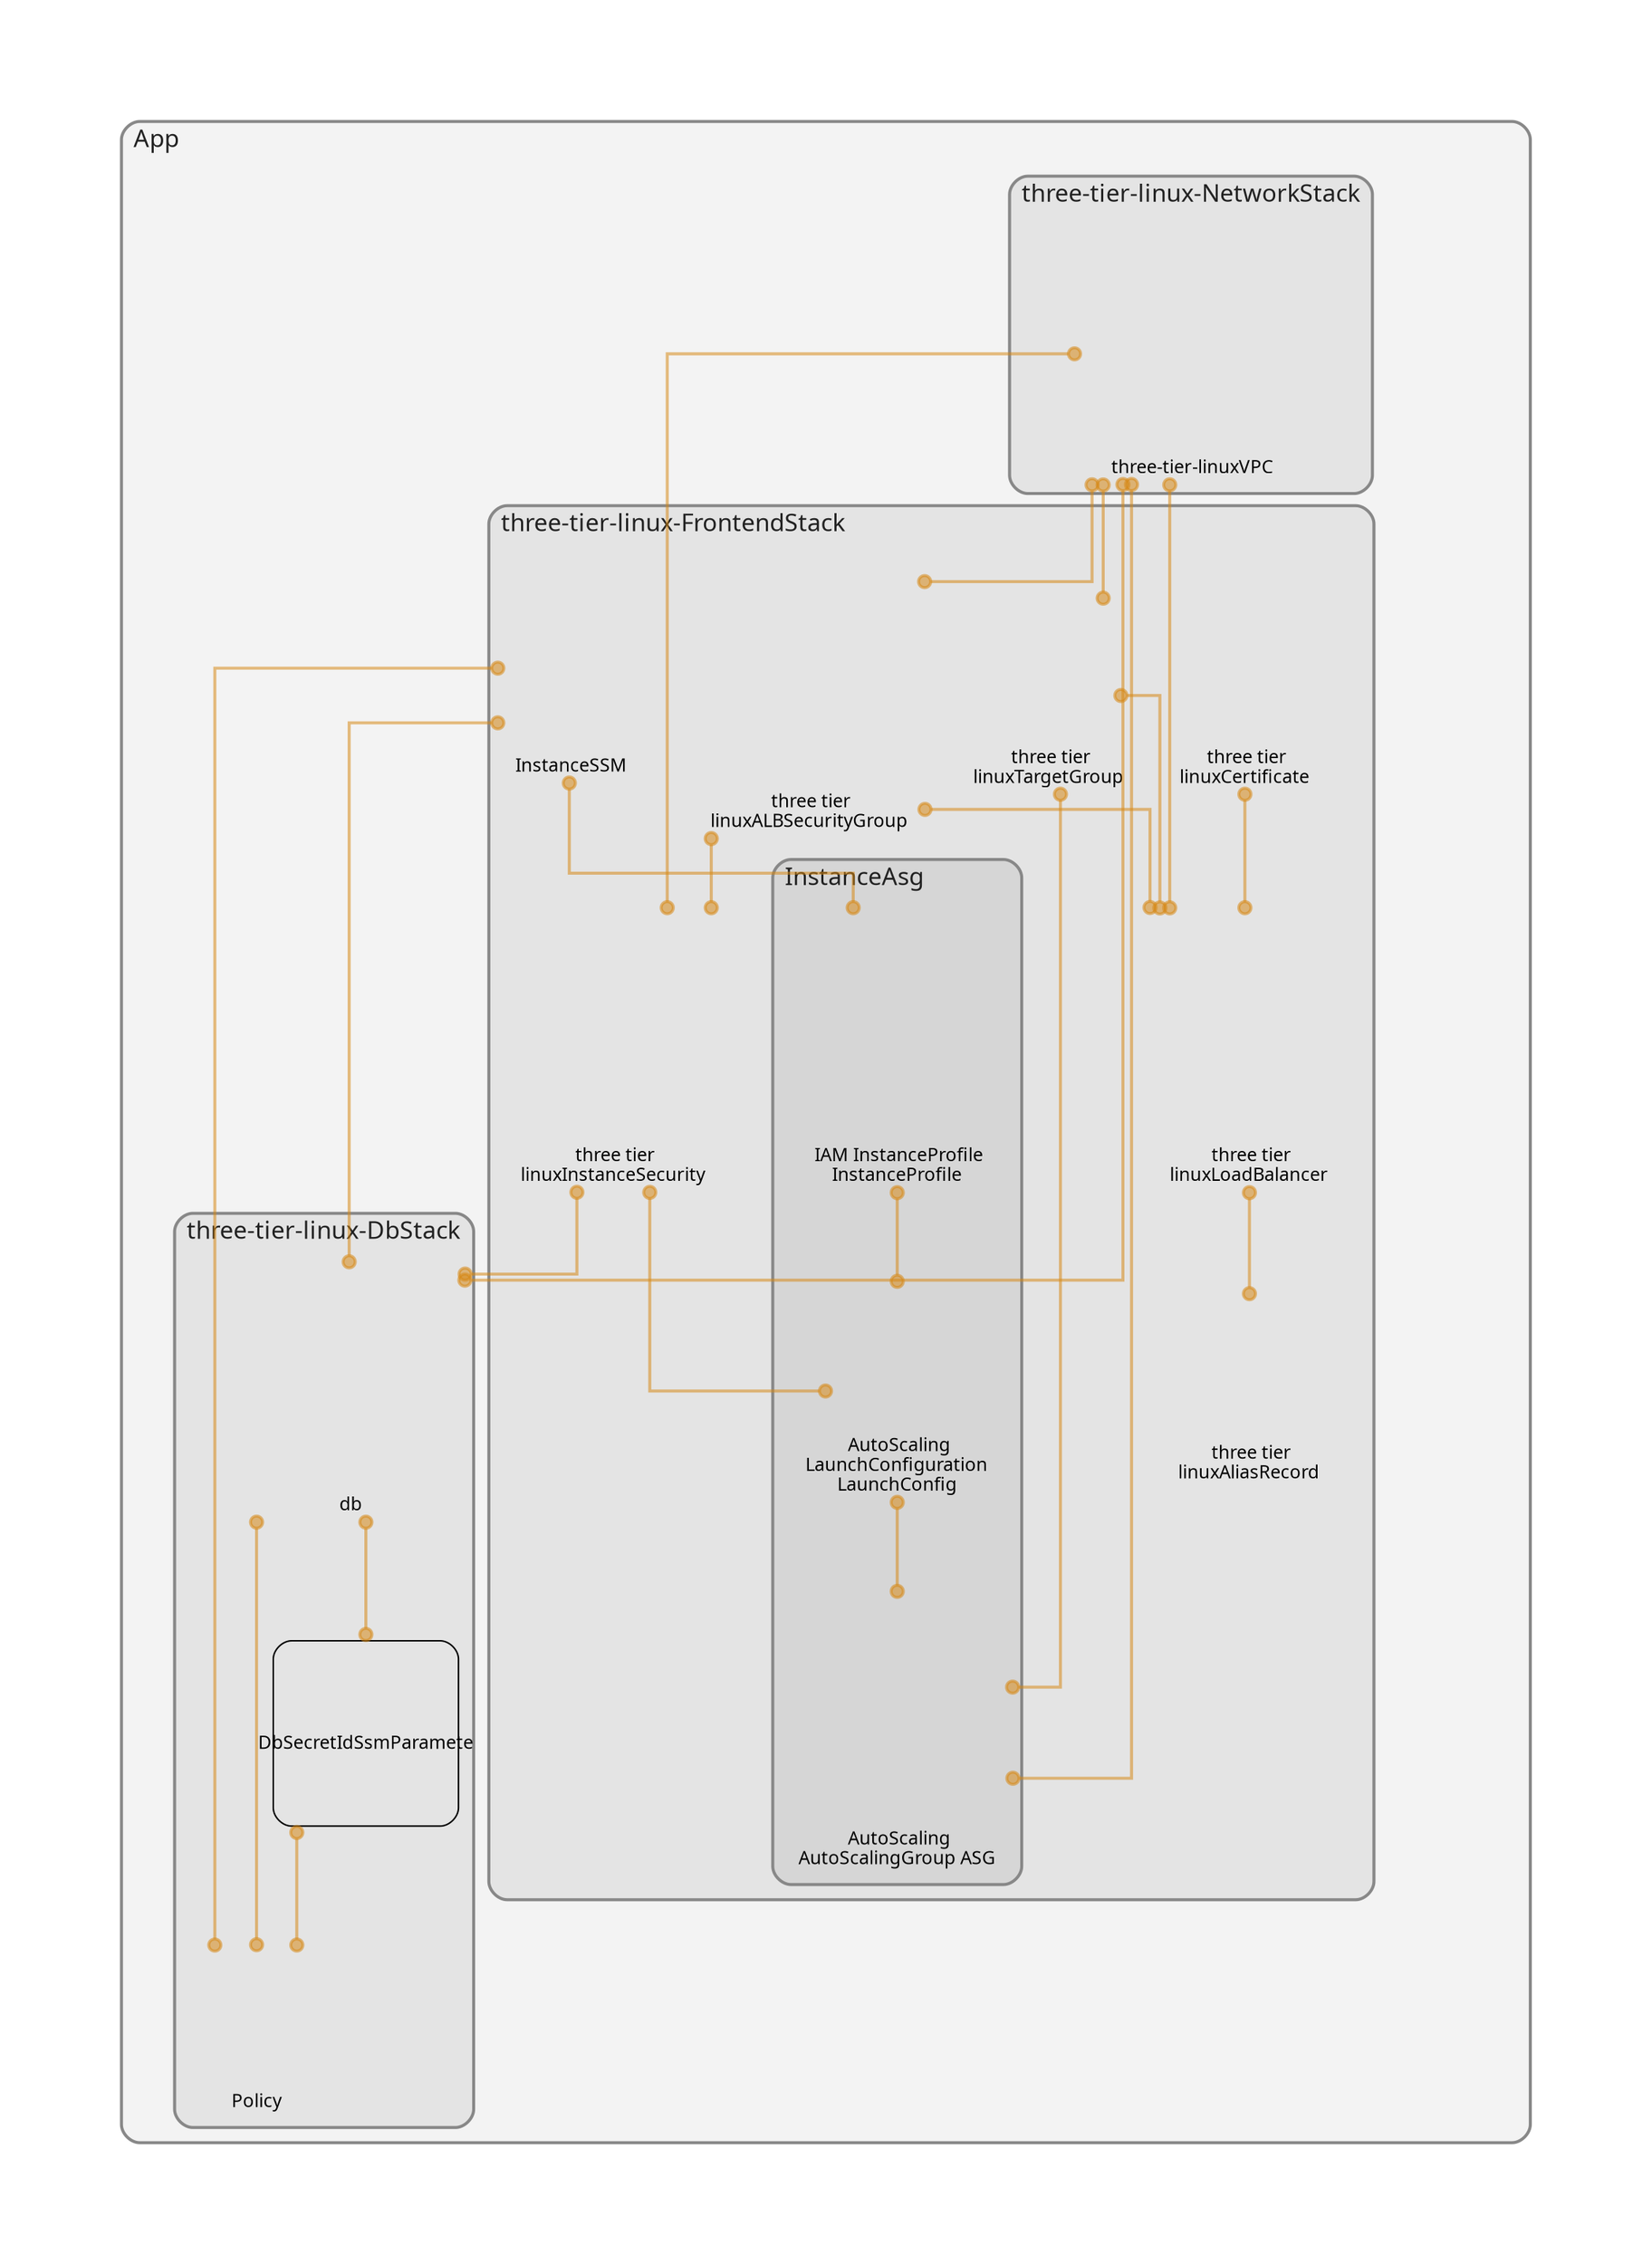 digraph "Diagram" {
  splines = "ortho";
  pad = "1.0";
  nodesep = "0.60";
  ranksep = "0.75";
  fontname = "Sans-Serif";
  fontsize = "15";
  dpi = "200";
  rankdir = "BT";
  compound = "true";
  fontcolor = "#222222";
  edge [
    color = "#D5871488",
    penwidth = 2,
    arrowhead = "dot",
    arrowtail = "dot",
  ];
  node [
    shape = "box",
    style = "rounded",
    fixedsize = true,
    width = 1.7,
    height = 1.7,
    labelloc = "c",
    imagescale = true,
    fontname = "Sans-Serif",
    fontsize = 8,
    margin = 8,
  ];
  subgraph "App" {
    subgraph "cluster-SubGraph.App" {
      graph [
        label = "App",
        labelloc = "b",
        labeljust = "l",
        margin = "10",
        fontsize = "16",
        penwidth = "2",
        pencolor = "#888888",
        style = "filled,rounded",
        fillcolor = "#f3f3f3",
      ];
      subgraph "cluster-SubGraph.three-tier-linux-NetworkStack" {
        graph [
          label = "three-tier-linux-NetworkStack",
          labelloc = "b",
          labeljust = "l",
          margin = "10",
          fontsize = "16",
          penwidth = "2",
          pencolor = "#888888",
          style = "filled,rounded",
          fillcolor = "#e4e4e4",
        ];
        "three-tier-linux-NetworkStack/three-tier-linuxVPC" [
          label = " three-tier-linuxVPC",
          fontsize = 12,
          image = "/Users/kwalker/.npm/_npx/b98735c91b702b55/node_modules/cdk-dia/icons/aws/Service/Arch_Networking-Content/64/Arch_Amazon-Virtual-Private-Cloud_64@5x.png",
          imagescale = "true",
          imagepos = "tc",
          penwidth = "0",
          shape = "node",
          fixedsize = "true",
          labelloc = "b",
          width = 2,
          height = 2.266,
        ];
      }
      subgraph "cluster-SubGraph.three-tier-linux-FrontendStack" {
        graph [
          label = "three-tier-linux-FrontendStack",
          labelloc = "b",
          labeljust = "l",
          margin = "10",
          fontsize = "16",
          penwidth = "2",
          pencolor = "#888888",
          style = "filled,rounded",
          fillcolor = "#e4e4e4",
        ];
        "three-tier-linux-FrontendStack/InstanceSSM" [
          label = " InstanceSSM",
          fontsize = 12,
          image = "/Users/kwalker/.npm/_npx/b98735c91b702b55/node_modules/cdk-dia/icons/aws/Service/Arch_Security-Identity-Compliance/64/Arch_AWS-Identity-and-Access-Management_64@5x.png",
          imagescale = "true",
          imagepos = "tc",
          penwidth = "0",
          shape = "node",
          fixedsize = "true",
          labelloc = "b",
          width = 1.2,
          height = 1.466,
        ];
        "three-tier-linux-FrontendStack/three-tier-linuxInstanceSecurityGroup" [
          label = " three tier\nlinuxInstanceSecurity",
          fontsize = 12,
          image = "/Users/kwalker/.npm/_npx/b98735c91b702b55/node_modules/cdk-dia/icons/aws/security_group.png",
          imagescale = "true",
          imagepos = "tc",
          penwidth = "0",
          shape = "node",
          fixedsize = "true",
          labelloc = "b",
          width = 2,
          height = 2.4819999999999998,
        ];
        "three-tier-linux-FrontendStack/three-tier-linuxCertificate" [
          label = " three tier\nlinuxCertificate",
          fontsize = 12,
          image = "/Users/kwalker/.npm/_npx/b98735c91b702b55/node_modules/cdk-dia/icons/aws/Service/Arch_Security-Identity-Compliance/64/Arch_AWS-Certificate-Manager_64@5x.png",
          imagescale = "true",
          imagepos = "tc",
          penwidth = "0",
          shape = "node",
          fixedsize = "true",
          labelloc = "b",
          width = 1.2,
          height = 1.682,
        ];
        "three-tier-linux-FrontendStack/three-tier-linuxALBSecurityGroup" [
          label = " three tier\nlinuxALBSecurityGroup",
          fontsize = 12,
          image = "/Users/kwalker/.npm/_npx/b98735c91b702b55/node_modules/cdk-dia/icons/aws/security_group.png",
          imagescale = "true",
          imagepos = "tc",
          penwidth = "0",
          shape = "node",
          fixedsize = "true",
          labelloc = "b",
          width = 2,
          height = 2.4819999999999998,
        ];
        "three-tier-linux-FrontendStack/three-tier-linuxLoadBalancer" [
          label = " three tier\nlinuxLoadBalancer",
          fontsize = 12,
          image = "/Users/kwalker/.npm/_npx/b98735c91b702b55/node_modules/cdk-dia/icons/aws/Service/Arch_Networking-Content/64/Arch_Elastic-Load-Balancing_64@5x.png",
          imagescale = "true",
          imagepos = "tc",
          penwidth = "0",
          shape = "node",
          fixedsize = "true",
          labelloc = "b",
          width = 2,
          height = 2.4819999999999998,
        ];
        "three-tier-linux-FrontendStack/three-tier-linuxAliasRecord" [
          label = " three tier\nlinuxAliasRecord",
          fontsize = 12,
          image = "/Users/kwalker/.npm/_npx/b98735c91b702b55/node_modules/cdk-dia/icons/aws/Resource/Res_Networking-and-Content-Delivery/Res_48_Dark/Res_Amazon-Route-53-Hosted-Zone_48_Dark_gen.png",
          imagescale = "true",
          imagepos = "tc",
          penwidth = "0",
          shape = "node",
          fixedsize = "true",
          labelloc = "b",
          width = 1.2,
          height = 1.682,
        ];
        "three-tier-linux-FrontendStack/three-tier-linuxTargetGroup" [
          label = " three tier\nlinuxTargetGroup",
          fontsize = 12,
          image = "/Users/kwalker/.npm/_npx/b98735c91b702b55/node_modules/cdk-dia/icons/aws/Resource/Res_Networking-and-Content-Delivery/Res_48_Dark/Res_Elastic-Load-Balancing_Application-Load-Balancer_48_Dark_gen.png",
          imagescale = "true",
          imagepos = "tc",
          penwidth = "0",
          shape = "node",
          fixedsize = "true",
          labelloc = "b",
          width = 1.2,
          height = 1.682,
        ];
        subgraph "cluster-SubGraph.InstanceAsg" {
          graph [
            label = "InstanceAsg",
            labelloc = "b",
            labeljust = "l",
            margin = "10",
            fontsize = "16",
            penwidth = "2",
            pencolor = "#888888",
            style = "filled,rounded",
            fillcolor = "#d6d6d6",
          ];
          "three-tier-linux-FrontendStack/InstanceAsg/InstanceProfile" [
            label = " IAM InstanceProfile\nInstanceProfile",
            fontsize = 12,
            image = "/Users/kwalker/.npm/_npx/b98735c91b702b55/node_modules/cdk-dia/icons/aws/Resource/Res_Security-Identity-and-Compliance/Res_48_Dark/Res_AWS-Identity-Access-Management_Permissions_48_Dark_gen.png",
            imagescale = "true",
            imagepos = "tc",
            penwidth = "0",
            shape = "node",
            fixedsize = "true",
            labelloc = "b",
            width = 2,
            height = 2.4819999999999998,
          ];
          "three-tier-linux-FrontendStack/InstanceAsg/LaunchConfig" [
            label = " AutoScaling\nLaunchConfiguration\nLaunchConfig",
            fontsize = 12,
            image = "/Users/kwalker/.npm/_npx/b98735c91b702b55/node_modules/cdk-dia/icons/aws/Service/Arch_Compute/64/Arch_Amazon-EC2-Auto-Scaling_64@5x.png",
            imagescale = "true",
            imagepos = "tc",
            penwidth = "0",
            shape = "node",
            fixedsize = "true",
            labelloc = "b",
            width = 1.2,
            height = 1.898,
          ];
          "three-tier-linux-FrontendStack/InstanceAsg/ASG" [
            label = " AutoScaling\nAutoScalingGroup ASG",
            fontsize = 12,
            image = "/Users/kwalker/.npm/_npx/b98735c91b702b55/node_modules/cdk-dia/icons/aws/Service/Arch_Compute/64/Arch_Amazon-EC2-Auto-Scaling_64@5x.png",
            imagescale = "true",
            imagepos = "tc",
            penwidth = "0",
            shape = "node",
            fixedsize = "true",
            labelloc = "b",
            width = 2,
            height = 2.4819999999999998,
          ];
        }
      }
      subgraph "cluster-SubGraph.three-tier-linux-DbStack" {
        graph [
          label = "three-tier-linux-DbStack",
          labelloc = "b",
          labeljust = "l",
          margin = "10",
          fontsize = "16",
          penwidth = "2",
          pencolor = "#888888",
          style = "filled,rounded",
          fillcolor = "#e4e4e4",
        ];
        "three-tier-linux-DbStack/db" [
          label = " db",
          fontsize = 12,
          image = "/Users/kwalker/.npm/_npx/b98735c91b702b55/node_modules/cdk-dia/icons/aws/Resource/Res_Compute/Res_48_Dark/Res_Amazon-EC2_T2-Instance_48_Dark.png",
          imagescale = "true",
          imagepos = "tc",
          penwidth = "0",
          shape = "node",
          fixedsize = "true",
          labelloc = "b",
          width = 2,
          height = 2.266,
        ];
        "three-tier-linux-DbStack/DbSecretIdSsmParameter" [
          label = "\nDbSecretIdSsmParamete",
          fontsize = 12,
        ];
        "three-tier-linux-DbStack/ApplicationLayerInstanceProfileRole/Policy" [
          label = " Policy",
          fontsize = 12,
          image = "/Users/kwalker/.npm/_npx/b98735c91b702b55/node_modules/cdk-dia/icons/aws/Service/Arch_Security-Identity-Compliance/64/Arch_AWS-Identity-and-Access-Management_64@5x.png",
          imagescale = "true",
          imagepos = "tc",
          penwidth = "0",
          shape = "node",
          fixedsize = "true",
          labelloc = "b",
          width = 1.2,
          height = 1.466,
        ];
      }
    }
  }
  "three-tier-linux-FrontendStack/three-tier-linuxInstanceSecurityGroup" -> "three-tier-linux-NetworkStack/three-tier-linuxVPC" [
    dir = "both",
  ];
  "three-tier-linux-FrontendStack/three-tier-linuxInstanceSecurityGroup" -> "three-tier-linux-FrontendStack/three-tier-linuxALBSecurityGroup" [
    dir = "both",
  ];
  "three-tier-linux-FrontendStack/three-tier-linuxALBSecurityGroup" -> "three-tier-linux-NetworkStack/three-tier-linuxVPC" [
    dir = "both",
  ];
  "three-tier-linux-FrontendStack/three-tier-linuxLoadBalancer" -> "three-tier-linux-NetworkStack/three-tier-linuxVPC" [
    dir = "both",
  ];
  "three-tier-linux-FrontendStack/three-tier-linuxLoadBalancer" -> "three-tier-linux-FrontendStack/three-tier-linuxALBSecurityGroup" [
    dir = "both",
  ];
  "three-tier-linux-FrontendStack/three-tier-linuxLoadBalancer" -> "three-tier-linux-FrontendStack/three-tier-linuxCertificate" [
    dir = "both",
  ];
  "three-tier-linux-FrontendStack/three-tier-linuxLoadBalancer" -> "three-tier-linux-FrontendStack/three-tier-linuxTargetGroup" [
    dir = "both",
  ];
  "three-tier-linux-FrontendStack/three-tier-linuxAliasRecord" -> "three-tier-linux-FrontendStack/three-tier-linuxLoadBalancer" [
    dir = "both",
  ];
  "three-tier-linux-FrontendStack/InstanceAsg/InstanceProfile" -> "three-tier-linux-FrontendStack/InstanceSSM" [
    dir = "both",
  ];
  "three-tier-linux-FrontendStack/InstanceAsg/LaunchConfig" -> "three-tier-linux-FrontendStack/InstanceAsg/InstanceProfile" [
    dir = "both",
  ];
  "three-tier-linux-FrontendStack/InstanceAsg/LaunchConfig" -> "three-tier-linux-FrontendStack/three-tier-linuxInstanceSecurityGroup" [
    dir = "both",
  ];
  "three-tier-linux-FrontendStack/InstanceAsg/ASG" -> "three-tier-linux-FrontendStack/InstanceAsg/LaunchConfig" [
    dir = "both",
  ];
  "three-tier-linux-FrontendStack/InstanceAsg/ASG" -> "three-tier-linux-NetworkStack/three-tier-linuxVPC" [
    dir = "both",
  ];
  "three-tier-linux-FrontendStack/InstanceAsg/ASG" -> "three-tier-linux-FrontendStack/three-tier-linuxTargetGroup" [
    dir = "both",
  ];
  "three-tier-linux-FrontendStack/three-tier-linuxTargetGroup" -> "three-tier-linux-NetworkStack/three-tier-linuxVPC" [
    dir = "both",
  ];
  "three-tier-linux-DbStack/db" -> "three-tier-linux-NetworkStack/three-tier-linuxVPC" [
    dir = "both",
  ];
  "three-tier-linux-DbStack/db" -> "three-tier-linux-FrontendStack/three-tier-linuxInstanceSecurityGroup" [
    dir = "both",
  ];
  "three-tier-linux-DbStack/db" -> "three-tier-linux-FrontendStack/InstanceSSM" [
    dir = "both",
  ];
  "three-tier-linux-DbStack/DbSecretIdSsmParameter" -> "three-tier-linux-DbStack/db" [
    dir = "both",
  ];
  "three-tier-linux-DbStack/ApplicationLayerInstanceProfileRole/Policy" -> "three-tier-linux-FrontendStack/InstanceSSM" [
    dir = "both",
  ];
  "three-tier-linux-DbStack/ApplicationLayerInstanceProfileRole/Policy" -> "three-tier-linux-DbStack/db" [
    dir = "both",
  ];
  "three-tier-linux-DbStack/ApplicationLayerInstanceProfileRole/Policy" -> "three-tier-linux-DbStack/DbSecretIdSsmParameter" [
    dir = "both",
  ];
}